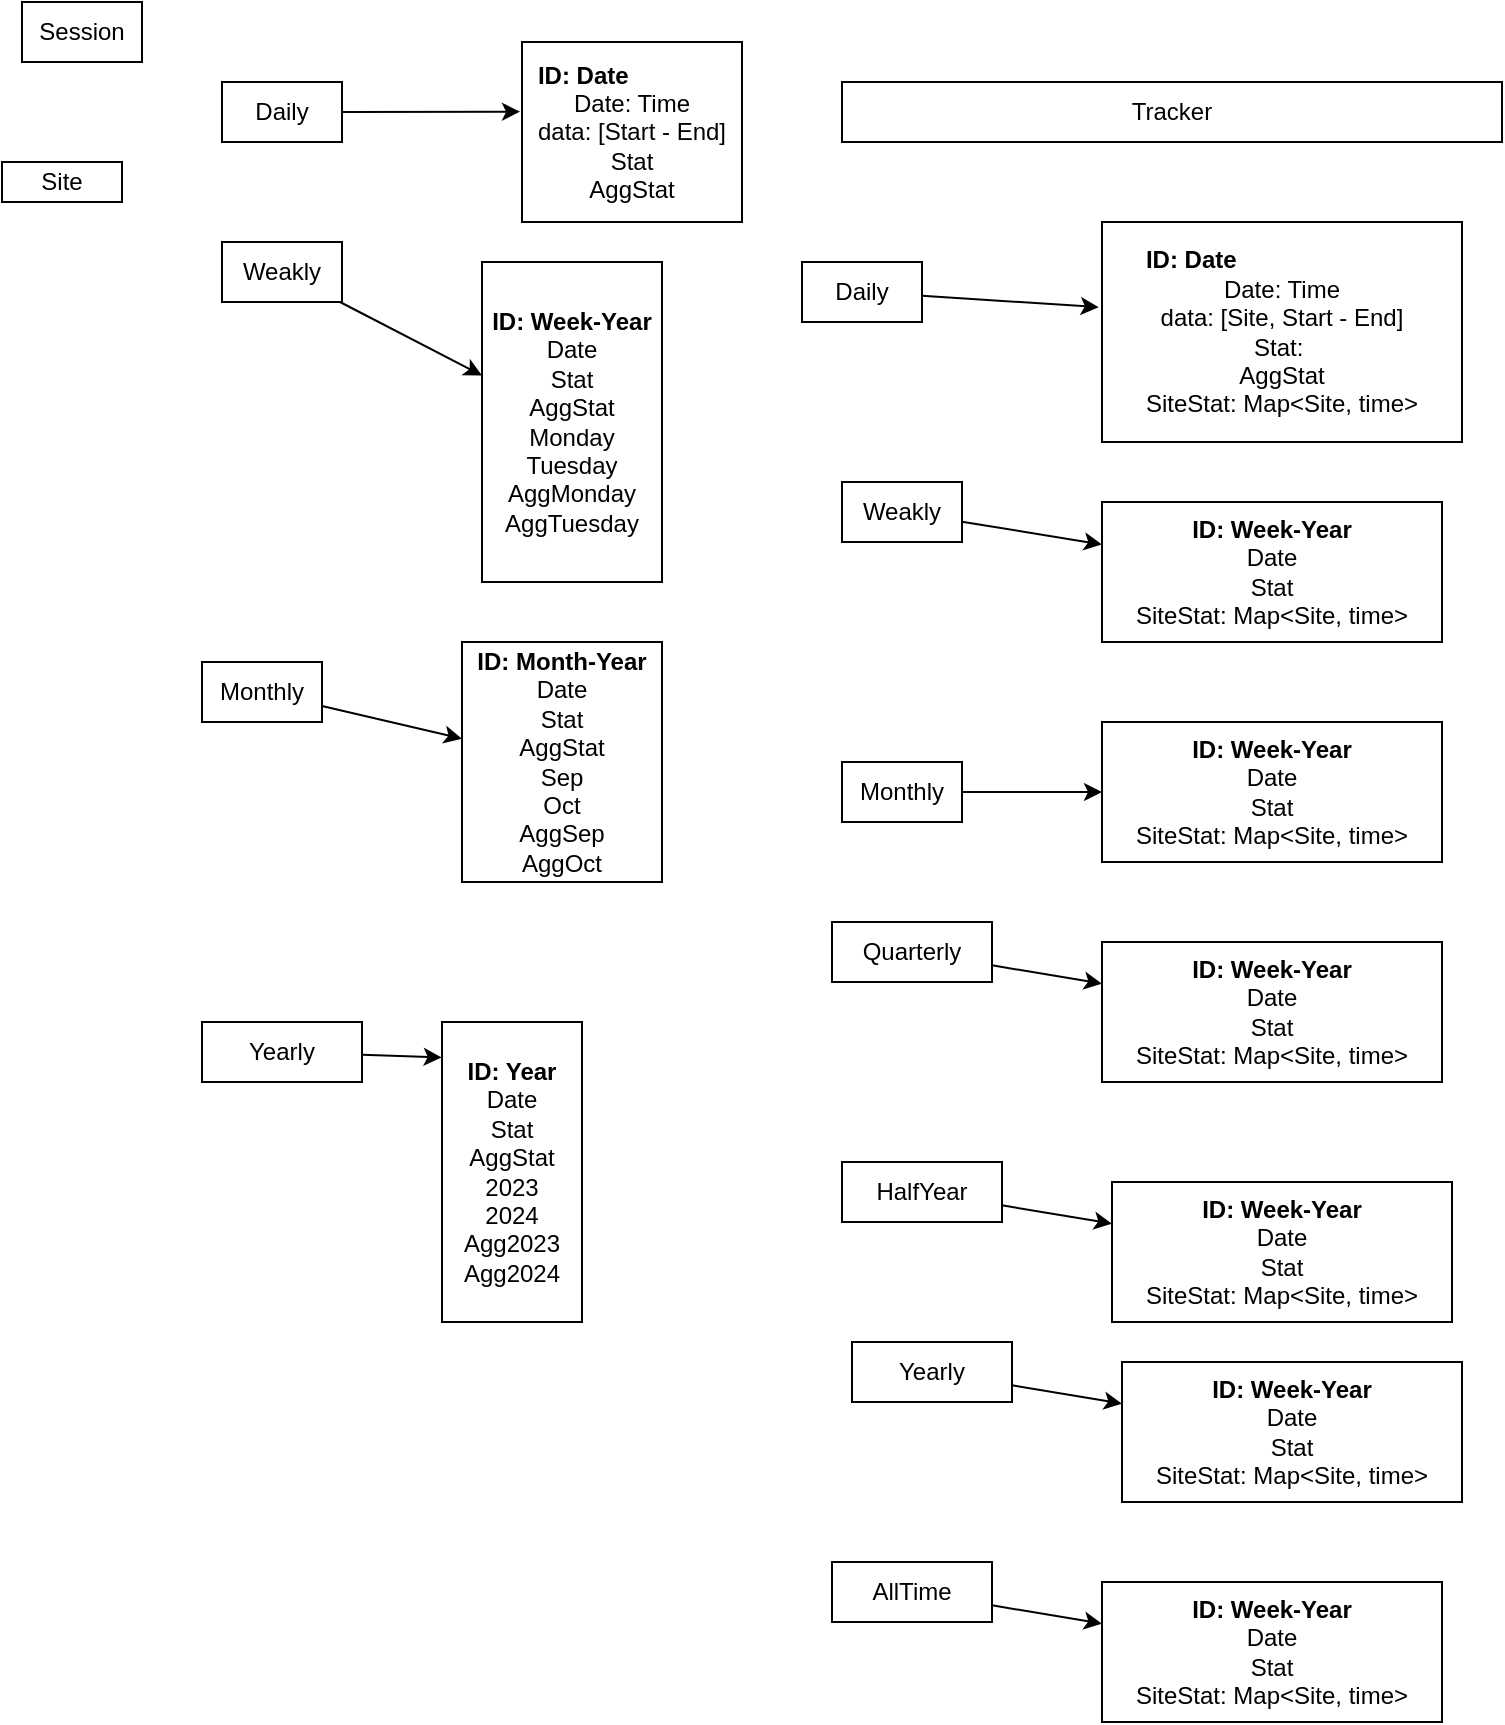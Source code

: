 <mxfile>
    <diagram id="pmYiRyPsiCOrsdq2Bha-" name="Page-1">
        <mxGraphModel dx="745" dy="599" grid="1" gridSize="10" guides="1" tooltips="1" connect="1" arrows="1" fold="1" page="1" pageScale="1" pageWidth="850" pageHeight="1100" math="0" shadow="0">
            <root>
                <mxCell id="0"/>
                <mxCell id="1" parent="0"/>
                <mxCell id="2" value="Session" style="rounded=0;whiteSpace=wrap;html=1;" vertex="1" parent="1">
                    <mxGeometry x="20" y="20" width="60" height="30" as="geometry"/>
                </mxCell>
                <mxCell id="3" value="Tracker" style="rounded=0;whiteSpace=wrap;html=1;" vertex="1" parent="1">
                    <mxGeometry x="430" y="60" width="330" height="30" as="geometry"/>
                </mxCell>
                <mxCell id="21" style="edgeStyle=none;html=1;entryX=-0.009;entryY=0.387;entryDx=0;entryDy=0;entryPerimeter=0;" edge="1" parent="1" source="7" target="17">
                    <mxGeometry relative="1" as="geometry"/>
                </mxCell>
                <mxCell id="7" value="Daily" style="rounded=0;whiteSpace=wrap;html=1;" vertex="1" parent="1">
                    <mxGeometry x="120" y="60" width="60" height="30" as="geometry"/>
                </mxCell>
                <mxCell id="23" style="edgeStyle=none;html=1;" edge="1" parent="1" source="9" target="20">
                    <mxGeometry relative="1" as="geometry"/>
                </mxCell>
                <mxCell id="9" value="Weakly" style="rounded=0;whiteSpace=wrap;html=1;" vertex="1" parent="1">
                    <mxGeometry x="120" y="140" width="60" height="30" as="geometry"/>
                </mxCell>
                <mxCell id="26" style="edgeStyle=none;html=1;" edge="1" parent="1" source="10" target="25">
                    <mxGeometry relative="1" as="geometry"/>
                </mxCell>
                <mxCell id="10" value="Monthly" style="rounded=0;whiteSpace=wrap;html=1;" vertex="1" parent="1">
                    <mxGeometry x="110" y="350" width="60" height="30" as="geometry"/>
                </mxCell>
                <mxCell id="28" style="edgeStyle=none;html=1;entryX=-0.002;entryY=0.118;entryDx=0;entryDy=0;entryPerimeter=0;" edge="1" parent="1" source="13" target="27">
                    <mxGeometry relative="1" as="geometry"/>
                </mxCell>
                <mxCell id="13" value="Yearly" style="rounded=0;whiteSpace=wrap;html=1;" vertex="1" parent="1">
                    <mxGeometry x="110" y="530" width="80" height="30" as="geometry"/>
                </mxCell>
                <mxCell id="15" value="Site" style="rounded=0;whiteSpace=wrap;html=1;" vertex="1" parent="1">
                    <mxGeometry x="10" y="100" width="60" height="20" as="geometry"/>
                </mxCell>
                <mxCell id="17" value="&lt;div style=&quot;text-align: left;&quot;&gt;&lt;span style=&quot;background-color: initial;&quot;&gt;&lt;b&gt;ID: Date&lt;/b&gt;&lt;/span&gt;&lt;/div&gt;Date: Time&lt;br&gt;data: [Start - End]&lt;br&gt;Stat&lt;br&gt;AggStat" style="rounded=0;whiteSpace=wrap;html=1;" vertex="1" parent="1">
                    <mxGeometry x="270" y="40" width="110" height="90" as="geometry"/>
                </mxCell>
                <mxCell id="20" value="&lt;b&gt;ID: Week-Year&lt;/b&gt;&lt;br&gt;Date&lt;br&gt;Stat&lt;br&gt;AggStat&lt;br&gt;Monday&lt;br&gt;Tuesday&lt;br&gt;AggMonday&lt;br&gt;AggTuesday" style="rounded=0;whiteSpace=wrap;html=1;" vertex="1" parent="1">
                    <mxGeometry x="250" y="150" width="90" height="160" as="geometry"/>
                </mxCell>
                <mxCell id="25" value="&lt;b&gt;ID: Month-Year&lt;/b&gt;&lt;br&gt;Date&lt;br&gt;Stat&lt;br&gt;AggStat&lt;br&gt;Sep&lt;br&gt;Oct&lt;br&gt;AggSep&lt;br&gt;AggOct" style="rounded=0;whiteSpace=wrap;html=1;" vertex="1" parent="1">
                    <mxGeometry x="240" y="340" width="100" height="120" as="geometry"/>
                </mxCell>
                <mxCell id="27" value="&lt;b&gt;ID: Year&lt;/b&gt;&lt;br&gt;Date&lt;br&gt;Stat&lt;br&gt;AggStat&lt;br&gt;2023&lt;br&gt;2024&lt;br&gt;Agg2023&lt;br&gt;Agg2024" style="rounded=0;whiteSpace=wrap;html=1;" vertex="1" parent="1">
                    <mxGeometry x="230" y="530" width="70" height="150" as="geometry"/>
                </mxCell>
                <mxCell id="29" style="edgeStyle=none;html=1;entryX=-0.009;entryY=0.387;entryDx=0;entryDy=0;entryPerimeter=0;" edge="1" parent="1" source="30" target="37">
                    <mxGeometry relative="1" as="geometry"/>
                </mxCell>
                <mxCell id="30" value="Daily" style="rounded=0;whiteSpace=wrap;html=1;" vertex="1" parent="1">
                    <mxGeometry x="410" y="150" width="60" height="30" as="geometry"/>
                </mxCell>
                <mxCell id="31" style="edgeStyle=none;html=1;" edge="1" parent="1" source="32" target="38">
                    <mxGeometry relative="1" as="geometry"/>
                </mxCell>
                <mxCell id="32" value="Weakly" style="rounded=0;whiteSpace=wrap;html=1;" vertex="1" parent="1">
                    <mxGeometry x="430" y="260" width="60" height="30" as="geometry"/>
                </mxCell>
                <mxCell id="45" style="edgeStyle=none;html=1;entryX=0;entryY=0.5;entryDx=0;entryDy=0;" edge="1" parent="1" source="34" target="43">
                    <mxGeometry relative="1" as="geometry"/>
                </mxCell>
                <mxCell id="34" value="Monthly" style="rounded=0;whiteSpace=wrap;html=1;" vertex="1" parent="1">
                    <mxGeometry x="430" y="400" width="60" height="30" as="geometry"/>
                </mxCell>
                <mxCell id="46" style="edgeStyle=none;html=1;" edge="1" parent="1" source="36" target="44">
                    <mxGeometry relative="1" as="geometry"/>
                </mxCell>
                <mxCell id="36" value="Quarterly" style="rounded=0;whiteSpace=wrap;html=1;" vertex="1" parent="1">
                    <mxGeometry x="425" y="480" width="80" height="30" as="geometry"/>
                </mxCell>
                <mxCell id="37" value="&lt;div style=&quot;text-align: left;&quot;&gt;&lt;span style=&quot;background-color: initial;&quot;&gt;&lt;b&gt;ID: Date&lt;/b&gt;&lt;/span&gt;&lt;/div&gt;Date: Time&lt;br&gt;data: [Site, Start - End]&lt;br&gt;Stat:&amp;nbsp;&lt;br&gt;AggStat&lt;br&gt;SiteStat: Map&amp;lt;Site, time&amp;gt;&lt;br&gt;" style="rounded=0;whiteSpace=wrap;html=1;" vertex="1" parent="1">
                    <mxGeometry x="560" y="130" width="180" height="110" as="geometry"/>
                </mxCell>
                <mxCell id="38" value="&lt;b&gt;ID: Week-Year&lt;/b&gt;&lt;br&gt;Date&lt;br&gt;Stat&lt;br&gt;SiteStat: Map&amp;lt;Site, time&amp;gt;" style="rounded=0;whiteSpace=wrap;html=1;" vertex="1" parent="1">
                    <mxGeometry x="560" y="270" width="170" height="70" as="geometry"/>
                </mxCell>
                <mxCell id="43" value="&lt;b&gt;ID: Week-Year&lt;/b&gt;&lt;br&gt;Date&lt;br&gt;Stat&lt;br&gt;SiteStat: Map&amp;lt;Site, time&amp;gt;" style="rounded=0;whiteSpace=wrap;html=1;" vertex="1" parent="1">
                    <mxGeometry x="560" y="380" width="170" height="70" as="geometry"/>
                </mxCell>
                <mxCell id="44" value="&lt;b&gt;ID: Week-Year&lt;/b&gt;&lt;br&gt;Date&lt;br&gt;Stat&lt;br&gt;SiteStat: Map&amp;lt;Site, time&amp;gt;" style="rounded=0;whiteSpace=wrap;html=1;" vertex="1" parent="1">
                    <mxGeometry x="560" y="490" width="170" height="70" as="geometry"/>
                </mxCell>
                <mxCell id="47" style="edgeStyle=none;html=1;" edge="1" parent="1" source="48" target="49">
                    <mxGeometry relative="1" as="geometry"/>
                </mxCell>
                <mxCell id="48" value="HalfYear" style="rounded=0;whiteSpace=wrap;html=1;" vertex="1" parent="1">
                    <mxGeometry x="430" y="600" width="80" height="30" as="geometry"/>
                </mxCell>
                <mxCell id="49" value="&lt;b&gt;ID: Week-Year&lt;/b&gt;&lt;br&gt;Date&lt;br&gt;Stat&lt;br&gt;SiteStat: Map&amp;lt;Site, time&amp;gt;" style="rounded=0;whiteSpace=wrap;html=1;" vertex="1" parent="1">
                    <mxGeometry x="565" y="610" width="170" height="70" as="geometry"/>
                </mxCell>
                <mxCell id="50" style="edgeStyle=none;html=1;" edge="1" parent="1" source="51" target="52">
                    <mxGeometry relative="1" as="geometry"/>
                </mxCell>
                <mxCell id="51" value="Yearly" style="rounded=0;whiteSpace=wrap;html=1;" vertex="1" parent="1">
                    <mxGeometry x="435" y="690" width="80" height="30" as="geometry"/>
                </mxCell>
                <mxCell id="52" value="&lt;b&gt;ID: Week-Year&lt;/b&gt;&lt;br&gt;Date&lt;br&gt;Stat&lt;br&gt;SiteStat: Map&amp;lt;Site, time&amp;gt;" style="rounded=0;whiteSpace=wrap;html=1;" vertex="1" parent="1">
                    <mxGeometry x="570" y="700" width="170" height="70" as="geometry"/>
                </mxCell>
                <mxCell id="53" style="edgeStyle=none;html=1;" edge="1" parent="1" source="54" target="55">
                    <mxGeometry relative="1" as="geometry"/>
                </mxCell>
                <mxCell id="54" value="AllTime" style="rounded=0;whiteSpace=wrap;html=1;" vertex="1" parent="1">
                    <mxGeometry x="425" y="800" width="80" height="30" as="geometry"/>
                </mxCell>
                <mxCell id="55" value="&lt;b&gt;ID: Week-Year&lt;/b&gt;&lt;br&gt;Date&lt;br&gt;Stat&lt;br&gt;SiteStat: Map&amp;lt;Site, time&amp;gt;" style="rounded=0;whiteSpace=wrap;html=1;" vertex="1" parent="1">
                    <mxGeometry x="560" y="810" width="170" height="70" as="geometry"/>
                </mxCell>
            </root>
        </mxGraphModel>
    </diagram>
</mxfile>